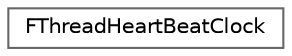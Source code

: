 digraph "Graphical Class Hierarchy"
{
 // INTERACTIVE_SVG=YES
 // LATEX_PDF_SIZE
  bgcolor="transparent";
  edge [fontname=Helvetica,fontsize=10,labelfontname=Helvetica,labelfontsize=10];
  node [fontname=Helvetica,fontsize=10,shape=box,height=0.2,width=0.4];
  rankdir="LR";
  Node0 [id="Node000000",label="FThreadHeartBeatClock",height=0.2,width=0.4,color="grey40", fillcolor="white", style="filled",URL="$da/df5/classFThreadHeartBeatClock.html",tooltip="Our own local clock."];
}
